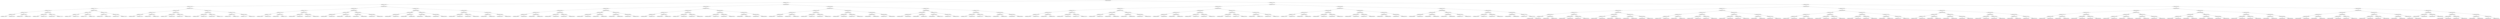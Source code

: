 digraph G{
1661166004 [label="Node{data=[3969, 3969]}"]
1661166004 -> 536420398
536420398 [label="Node{data=[3447, 3447]}"]
536420398 -> 2011567222
2011567222 [label="Node{data=[1262, 1262]}"]
2011567222 -> 948607709
948607709 [label="Node{data=[1188, 1188]}"]
948607709 -> 1090278073
1090278073 [label="Node{data=[1172, 1172]}"]
1090278073 -> 374534872
374534872 [label="Node{data=[1164, 1164]}"]
374534872 -> 1364201920
1364201920 [label="Node{data=[1160, 1160]}"]
1364201920 -> 1029715269
1029715269 [label="Node{data=[1158, 1158]}"]
1029715269 -> 531349962
531349962 [label="Node{data=[1157, 1157]}"]
1029715269 -> 518923477
518923477 [label="Node{data=[1159, 1159]}"]
1364201920 -> 1340205273
1340205273 [label="Node{data=[1162, 1162]}"]
1340205273 -> 1930897021
1930897021 [label="Node{data=[1161, 1161]}"]
1340205273 -> 846400580
846400580 [label="Node{data=[1163, 1163]}"]
374534872 -> 1574194771
1574194771 [label="Node{data=[1168, 1168]}"]
1574194771 -> 498319888
498319888 [label="Node{data=[1166, 1166]}"]
498319888 -> 1474116373
1474116373 [label="Node{data=[1165, 1165]}"]
498319888 -> 2103843974
2103843974 [label="Node{data=[1167, 1167]}"]
1574194771 -> 37708719
37708719 [label="Node{data=[1170, 1170]}"]
37708719 -> 27235002
27235002 [label="Node{data=[1169, 1169]}"]
37708719 -> 1067717647
1067717647 [label="Node{data=[1171, 1171]}"]
1090278073 -> 1919659345
1919659345 [label="Node{data=[1180, 1180]}"]
1919659345 -> 187730600
187730600 [label="Node{data=[1176, 1176]}"]
187730600 -> 1984418614
1984418614 [label="Node{data=[1174, 1174]}"]
1984418614 -> 1776067997
1776067997 [label="Node{data=[1173, 1173]}"]
1984418614 -> 1181912274
1181912274 [label="Node{data=[1175, 1175]}"]
187730600 -> 1226324862
1226324862 [label="Node{data=[1178, 1178]}"]
1226324862 -> 17735432
17735432 [label="Node{data=[1177, 1177]}"]
1226324862 -> 225583865
225583865 [label="Node{data=[1179, 1179]}"]
1919659345 -> 1597258649
1597258649 [label="Node{data=[1184, 1184]}"]
1597258649 -> 1476339914
1476339914 [label="Node{data=[1182, 1182]}"]
1476339914 -> 578558946
578558946 [label="Node{data=[1181, 1181]}"]
1476339914 -> 1040548030
1040548030 [label="Node{data=[1183, 1183]}"]
1597258649 -> 1083411476
1083411476 [label="Node{data=[1186, 1186]}"]
1083411476 -> 1845777844
1845777844 [label="Node{data=[1185, 1185]}"]
1083411476 -> 753262749
753262749 [label="Node{data=[1187, 1187]}"]
948607709 -> 1048020431
1048020431 [label="Node{data=[1204, 1204]}"]
1048020431 -> 1658346809
1658346809 [label="Node{data=[1196, 1196]}"]
1658346809 -> 784141603
784141603 [label="Node{data=[1192, 1192]}"]
784141603 -> 769651041
769651041 [label="Node{data=[1190, 1190]}"]
769651041 -> 788812008
788812008 [label="Node{data=[1189, 1189]}"]
769651041 -> 261480868
261480868 [label="Node{data=[1191, 1191]}"]
784141603 -> 1225204064
1225204064 [label="Node{data=[1194, 1194]}"]
1225204064 -> 461473240
461473240 [label="Node{data=[1193, 1193]}"]
1225204064 -> 378471760
378471760 [label="Node{data=[1195, 1195]}"]
1658346809 -> 917987044
917987044 [label="Node{data=[1200, 1200]}"]
917987044 -> 1187734899
1187734899 [label="Node{data=[1198, 1198]}"]
1187734899 -> 1374918455
1374918455 [label="Node{data=[1197, 1197]}"]
1187734899 -> 1060683228
1060683228 [label="Node{data=[1199, 1199]}"]
917987044 -> 863274145
863274145 [label="Node{data=[1202, 1202]}"]
863274145 -> 772382529
772382529 [label="Node{data=[1201, 1201]}"]
863274145 -> 1670311832
1670311832 [label="Node{data=[1203, 1203]}"]
1048020431 -> 430073960
430073960 [label="Node{data=[1212, 1212]}"]
430073960 -> 241477233
241477233 [label="Node{data=[1208, 1208]}"]
241477233 -> 1819657067
1819657067 [label="Node{data=[1206, 1206]}"]
1819657067 -> 2022900562
2022900562 [label="Node{data=[1205, 1205]}"]
1819657067 -> 1928910080
1928910080 [label="Node{data=[1207, 1207]}"]
241477233 -> 1501864448
1501864448 [label="Node{data=[1210, 1210]}"]
1501864448 -> 464018624
464018624 [label="Node{data=[1209, 1209]}"]
1501864448 -> 2067875188
2067875188 [label="Node{data=[1211, 1211]}"]
430073960 -> 1336266697
1336266697 [label="Node{data=[1216, 1216]}"]
1336266697 -> 860741791
860741791 [label="Node{data=[1214, 1214]}"]
860741791 -> 1784341610
1784341610 [label="Node{data=[1213, 1213]}"]
860741791 -> 457275056
457275056 [label="Node{data=[1215, 1215]}"]
1336266697 -> 2054896022
2054896022 [label="Node{data=[1260, 1260]}"]
2054896022 -> 653158238
653158238 [label="Node{data=[1217, 1217]}"]
2054896022 -> 464174685
464174685 [label="Node{data=[1261, 1261]}"]
2011567222 -> 198094702
198094702 [label="Node{data=[3364, 3364]}"]
198094702 -> 685412360
685412360 [label="Node{data=[2805, 2805]}"]
685412360 -> 2111555290
2111555290 [label="Node{data=[1473, 1473]}"]
2111555290 -> 860735338
860735338 [label="Node{data=[1324, 1324]}"]
860735338 -> 1300675506
1300675506 [label="Node{data=[1277, 1277]}"]
1300675506 -> 832579802
832579802 [label="Node{data=[1263, 1263]}"]
1300675506 -> 317637922
317637922 [label="Node{data=[1318, 1318]}"]
860735338 -> 1329931906
1329931906 [label="Node{data=[1442, 1442]}"]
1329931906 -> 937840627
937840627 [label="Node{data=[1364, 1364]}"]
1329931906 -> 128997165
128997165 [label="Node{data=[1472, 1472]}"]
2111555290 -> 1662211372
1662211372 [label="Node{data=[2487, 2487]}"]
1662211372 -> 92540666
92540666 [label="Node{data=[2276, 2276]}"]
92540666 -> 1589358
1589358 [label="Node{data=[1489, 1489]}"]
92540666 -> 85227135
85227135 [label="Node{data=[2295, 2295]}"]
1662211372 -> 2094528964
2094528964 [label="Node{data=[2803, 2803]}"]
2094528964 -> 1493293946
1493293946 [label="Node{data=[2768, 2768]}"]
2094528964 -> 467204868
467204868 [label="Node{data=[2804, 2804]}"]
685412360 -> 1037681038
1037681038 [label="Node{data=[3000, 3000]}"]
1037681038 -> 2114127400
2114127400 [label="Node{data=[2925, 2925]}"]
2114127400 -> 697223321
697223321 [label="Node{data=[2894, 2894]}"]
697223321 -> 1976698487
1976698487 [label="Node{data=[2869, 2869]}"]
697223321 -> 116686066
116686066 [label="Node{data=[2910, 2910]}"]
2114127400 -> 1612712002
1612712002 [label="Node{data=[2987, 2987]}"]
1612712002 -> 1060495071
1060495071 [label="Node{data=[2945, 2945]}"]
1612712002 -> 1521583856
1521583856 [label="Node{data=[2990, 2990]}"]
1037681038 -> 2131194552
2131194552 [label="Node{data=[3099, 3099]}"]
2131194552 -> 528815874
528815874 [label="Node{data=[3044, 3044]}"]
528815874 -> 249032971
249032971 [label="Node{data=[3036, 3036]}"]
528815874 -> 1485266983
1485266983 [label="Node{data=[3098, 3098]}"]
2131194552 -> 483478333
483478333 [label="Node{data=[3293, 3293]}"]
483478333 -> 735797922
735797922 [label="Node{data=[3100, 3100]}"]
483478333 -> 448102779
448102779 [label="Node{data=[3332, 3332]}"]
198094702 -> 2035305554
2035305554 [label="Node{data=[3401, 3401]}"]
2035305554 -> 1875802342
1875802342 [label="Node{data=[3393, 3393]}"]
1875802342 -> 527489487
527489487 [label="Node{data=[3389, 3389]}"]
527489487 -> 704130307
704130307 [label="Node{data=[3386, 3386]}"]
704130307 -> 1387386546
1387386546 [label="Node{data=[3385, 3385]}"]
704130307 -> 1311018314
1311018314 [label="Node{data=[3387, 3387]}"]
527489487 -> 1468242912
1468242912 [label="Node{data=[3391, 3391]}"]
1468242912 -> 1065038886
1065038886 [label="Node{data=[3390, 3390]}"]
1468242912 -> 1663267133
1663267133 [label="Node{data=[3392, 3392]}"]
1875802342 -> 151514830
151514830 [label="Node{data=[3397, 3397]}"]
151514830 -> 1108355221
1108355221 [label="Node{data=[3395, 3395]}"]
1108355221 -> 606928629
606928629 [label="Node{data=[3394, 3394]}"]
1108355221 -> 1560205780
1560205780 [label="Node{data=[3396, 3396]}"]
151514830 -> 1790520603
1790520603 [label="Node{data=[3399, 3399]}"]
1790520603 -> 690938969
690938969 [label="Node{data=[3398, 3398]}"]
1790520603 -> 1781951711
1781951711 [label="Node{data=[3400, 3400]}"]
2035305554 -> 1076639796
1076639796 [label="Node{data=[3439, 3439]}"]
1076639796 -> 1675494623
1675494623 [label="Node{data=[3405, 3405]}"]
1675494623 -> 1032599761
1032599761 [label="Node{data=[3403, 3403]}"]
1032599761 -> 1686498091
1686498091 [label="Node{data=[3402, 3402]}"]
1032599761 -> 1170833943
1170833943 [label="Node{data=[3404, 3404]}"]
1675494623 -> 1445105293
1445105293 [label="Node{data=[3407, 3407]}"]
1445105293 -> 179600936
179600936 [label="Node{data=[3406, 3406]}"]
1445105293 -> 1101201638
1101201638 [label="Node{data=[3438, 3438]}"]
1076639796 -> 1215556607
1215556607 [label="Node{data=[3443, 3443]}"]
1215556607 -> 174543514
174543514 [label="Node{data=[3441, 3441]}"]
174543514 -> 587933888
587933888 [label="Node{data=[3440, 3440]}"]
174543514 -> 2062989431
2062989431 [label="Node{data=[3442, 3442]}"]
1215556607 -> 755861701
755861701 [label="Node{data=[3445, 3445]}"]
755861701 -> 500100220
500100220 [label="Node{data=[3444, 3444]}"]
755861701 -> 1744411181
1744411181 [label="Node{data=[3446, 3446]}"]
536420398 -> 671331237
671331237 [label="Node{data=[3606, 3606]}"]
671331237 -> 1770610112
1770610112 [label="Node{data=[3508, 3508]}"]
1770610112 -> 63889793
63889793 [label="Node{data=[3463, 3463]}"]
63889793 -> 684538663
684538663 [label="Node{data=[3455, 3455]}"]
684538663 -> 493239040
493239040 [label="Node{data=[3451, 3451]}"]
493239040 -> 1050804785
1050804785 [label="Node{data=[3449, 3449]}"]
1050804785 -> 1242840717
1242840717 [label="Node{data=[3448, 3448]}"]
1050804785 -> 188821739
188821739 [label="Node{data=[3450, 3450]}"]
493239040 -> 668181688
668181688 [label="Node{data=[3453, 3453]}"]
668181688 -> 164530681
164530681 [label="Node{data=[3452, 3452]}"]
668181688 -> 1648705051
1648705051 [label="Node{data=[3454, 3454]}"]
684538663 -> 1610718416
1610718416 [label="Node{data=[3459, 3459]}"]
1610718416 -> 1523388940
1523388940 [label="Node{data=[3457, 3457]}"]
1523388940 -> 657574381
657574381 [label="Node{data=[3456, 3456]}"]
1523388940 -> 1825541878
1825541878 [label="Node{data=[3458, 3458]}"]
1610718416 -> 12871843
12871843 [label="Node{data=[3461, 3461]}"]
12871843 -> 841697221
841697221 [label="Node{data=[3460, 3460]}"]
12871843 -> 461147852
461147852 [label="Node{data=[3462, 3462]}"]
63889793 -> 190061419
190061419 [label="Node{data=[3500, 3500]}"]
190061419 -> 687270866
687270866 [label="Node{data=[3496, 3496]}"]
687270866 -> 1074500710
1074500710 [label="Node{data=[3480, 3480]}"]
1074500710 -> 1065248837
1065248837 [label="Node{data=[3464, 3464]}"]
1074500710 -> 341488514
341488514 [label="Node{data=[3495, 3495]}"]
687270866 -> 191718048
191718048 [label="Node{data=[3498, 3498]}"]
191718048 -> 391741199
391741199 [label="Node{data=[3497, 3497]}"]
191718048 -> 1529414113
1529414113 [label="Node{data=[3499, 3499]}"]
190061419 -> 439250853
439250853 [label="Node{data=[3504, 3504]}"]
439250853 -> 2058774050
2058774050 [label="Node{data=[3502, 3502]}"]
2058774050 -> 650891132
650891132 [label="Node{data=[3501, 3501]}"]
2058774050 -> 905901133
905901133 [label="Node{data=[3503, 3503]}"]
439250853 -> 1548023312
1548023312 [label="Node{data=[3506, 3506]}"]
1548023312 -> 352980172
352980172 [label="Node{data=[3505, 3505]}"]
1548023312 -> 1833075006
1833075006 [label="Node{data=[3507, 3507]}"]
1770610112 -> 794577991
794577991 [label="Node{data=[3524, 3524]}"]
794577991 -> 1423166410
1423166410 [label="Node{data=[3516, 3516]}"]
1423166410 -> 293257712
293257712 [label="Node{data=[3512, 3512]}"]
293257712 -> 1749608848
1749608848 [label="Node{data=[3510, 3510]}"]
1749608848 -> 633061034
633061034 [label="Node{data=[3509, 3509]}"]
1749608848 -> 1878830156
1878830156 [label="Node{data=[3511, 3511]}"]
293257712 -> 684623106
684623106 [label="Node{data=[3514, 3514]}"]
684623106 -> 124124642
124124642 [label="Node{data=[3513, 3513]}"]
684623106 -> 2144558410
2144558410 [label="Node{data=[3515, 3515]}"]
1423166410 -> 1967591472
1967591472 [label="Node{data=[3520, 3520]}"]
1967591472 -> 696089871
696089871 [label="Node{data=[3518, 3518]}"]
696089871 -> 31399727
31399727 [label="Node{data=[3517, 3517]}"]
696089871 -> 1686317907
1686317907 [label="Node{data=[3519, 3519]}"]
1967591472 -> 696807779
696807779 [label="Node{data=[3522, 3522]}"]
696807779 -> 1809839192
1809839192 [label="Node{data=[3521, 3521]}"]
696807779 -> 302037099
302037099 [label="Node{data=[3523, 3523]}"]
794577991 -> 1873068235
1873068235 [label="Node{data=[3598, 3598]}"]
1873068235 -> 88979253
88979253 [label="Node{data=[3594, 3594]}"]
88979253 -> 296025840
296025840 [label="Node{data=[3526, 3526]}"]
296025840 -> 116445007
116445007 [label="Node{data=[3525, 3525]}"]
296025840 -> 1335621058
1335621058 [label="Node{data=[3527, 3527]}"]
88979253 -> 654771995
654771995 [label="Node{data=[3596, 3596]}"]
654771995 -> 300039797
300039797 [label="Node{data=[3595, 3595]}"]
654771995 -> 300417457
300417457 [label="Node{data=[3597, 3597]}"]
1873068235 -> 30262187
30262187 [label="Node{data=[3602, 3602]}"]
30262187 -> 510473046
510473046 [label="Node{data=[3600, 3600]}"]
510473046 -> 511489912
511489912 [label="Node{data=[3599, 3599]}"]
510473046 -> 1330174095
1330174095 [label="Node{data=[3601, 3601]}"]
30262187 -> 544705110
544705110 [label="Node{data=[3604, 3604]}"]
544705110 -> 1475869325
1475869325 [label="Node{data=[3603, 3603]}"]
544705110 -> 751517820
751517820 [label="Node{data=[3605, 3605]}"]
671331237 -> 634288586
634288586 [label="Node{data=[3660, 3660]}"]
634288586 -> 964125215
964125215 [label="Node{data=[3622, 3622]}"]
964125215 -> 1371325486
1371325486 [label="Node{data=[3614, 3614]}"]
1371325486 -> 662873797
662873797 [label="Node{data=[3610, 3610]}"]
662873797 -> 1909758934
1909758934 [label="Node{data=[3608, 3608]}"]
1909758934 -> 1941010537
1941010537 [label="Node{data=[3607, 3607]}"]
1909758934 -> 1151029125
1151029125 [label="Node{data=[3609, 3609]}"]
662873797 -> 1990032733
1990032733 [label="Node{data=[3612, 3612]}"]
1990032733 -> 599933555
599933555 [label="Node{data=[3611, 3611]}"]
1990032733 -> 1539839058
1539839058 [label="Node{data=[3613, 3613]}"]
1371325486 -> 1169264585
1169264585 [label="Node{data=[3618, 3618]}"]
1169264585 -> 1490773431
1490773431 [label="Node{data=[3616, 3616]}"]
1490773431 -> 1773888773
1773888773 [label="Node{data=[3615, 3615]}"]
1490773431 -> 1917490916
1917490916 [label="Node{data=[3617, 3617]}"]
1169264585 -> 994873507
994873507 [label="Node{data=[3620, 3620]}"]
994873507 -> 943303840
943303840 [label="Node{data=[3619, 3619]}"]
994873507 -> 177763823
177763823 [label="Node{data=[3621, 3621]}"]
964125215 -> 742604782
742604782 [label="Node{data=[3652, 3652]}"]
742604782 -> 1934981965
1934981965 [label="Node{data=[3626, 3626]}"]
1934981965 -> 117216555
117216555 [label="Node{data=[3624, 3624]}"]
117216555 -> 1325575958
1325575958 [label="Node{data=[3623, 3623]}"]
117216555 -> 2055947607
2055947607 [label="Node{data=[3625, 3625]}"]
1934981965 -> 576505432
576505432 [label="Node{data=[3628, 3628]}"]
576505432 -> 1089161973
1089161973 [label="Node{data=[3627, 3627]}"]
576505432 -> 441133025
441133025 [label="Node{data=[3651, 3651]}"]
742604782 -> 977954818
977954818 [label="Node{data=[3656, 3656]}"]
977954818 -> 2120222485
2120222485 [label="Node{data=[3654, 3654]}"]
2120222485 -> 1690719950
1690719950 [label="Node{data=[3653, 3653]}"]
2120222485 -> 661717400
661717400 [label="Node{data=[3655, 3655]}"]
977954818 -> 1309828876
1309828876 [label="Node{data=[3658, 3658]}"]
1309828876 -> 808749428
808749428 [label="Node{data=[3657, 3657]}"]
1309828876 -> 1712507290
1712507290 [label="Node{data=[3659, 3659]}"]
634288586 -> 1228957953
1228957953 [label="Node{data=[3676, 3676]}"]
1228957953 -> 339172642
339172642 [label="Node{data=[3668, 3668]}"]
339172642 -> 6035961
6035961 [label="Node{data=[3664, 3664]}"]
6035961 -> 1886539377
1886539377 [label="Node{data=[3662, 3662]}"]
1886539377 -> 984627487
984627487 [label="Node{data=[3661, 3661]}"]
1886539377 -> 339782950
339782950 [label="Node{data=[3663, 3663]}"]
6035961 -> 1957948806
1957948806 [label="Node{data=[3666, 3666]}"]
1957948806 -> 382739623
382739623 [label="Node{data=[3665, 3665]}"]
1957948806 -> 756260771
756260771 [label="Node{data=[3667, 3667]}"]
339172642 -> 1009467066
1009467066 [label="Node{data=[3672, 3672]}"]
1009467066 -> 1461660516
1461660516 [label="Node{data=[3670, 3670]}"]
1461660516 -> 1081985084
1081985084 [label="Node{data=[3669, 3669]}"]
1461660516 -> 1906489623
1906489623 [label="Node{data=[3671, 3671]}"]
1009467066 -> 345610103
345610103 [label="Node{data=[3674, 3674]}"]
345610103 -> 980671115
980671115 [label="Node{data=[3673, 3673]}"]
345610103 -> 341957073
341957073 [label="Node{data=[3675, 3675]}"]
1228957953 -> 1894752331
1894752331 [label="Node{data=[3775, 3775]}"]
1894752331 -> 672506638
672506638 [label="Node{data=[3680, 3680]}"]
672506638 -> 211194629
211194629 [label="Node{data=[3678, 3678]}"]
211194629 -> 379812887
379812887 [label="Node{data=[3677, 3677]}"]
211194629 -> 457403248
457403248 [label="Node{data=[3679, 3679]}"]
672506638 -> 508278469
508278469 [label="Node{data=[3745, 3745]}"]
508278469 -> 645726386
645726386 [label="Node{data=[3710, 3710]}"]
508278469 -> 724796334
724796334 [label="Node{data=[3760, 3760]}"]
1894752331 -> 724268371
724268371 [label="Node{data=[3854, 3854]}"]
724268371 -> 1754600301
1754600301 [label="Node{data=[3807, 3807]}"]
1754600301 -> 639891037
639891037 [label="Node{data=[3804, 3804]}"]
1754600301 -> 297418692
297418692 [label="Node{data=[3810, 3810]}"]
724268371 -> 1632325965
1632325965 [label="Node{data=[3967, 3967]}"]
1632325965 -> 562374770
562374770 [label="Node{data=[3883, 3883]}"]
1632325965 -> 414036737
414036737 [label="Node{data=[3968, 3968]}"]
1661166004 -> 1479142351
1479142351 [label="Node{data=[9179, 9179]}"]
1479142351 -> 1674774718
1674774718 [label="Node{data=[5742, 5742]}"]
1674774718 -> 1805478414
1805478414 [label="Node{data=[5343, 5343]}"]
1805478414 -> 517859783
517859783 [label="Node{data=[4234, 4234]}"]
517859783 -> 154996288
154996288 [label="Node{data=[3977, 3977]}"]
154996288 -> 1926263073
1926263073 [label="Node{data=[3973, 3973]}"]
1926263073 -> 1922938991
1922938991 [label="Node{data=[3971, 3971]}"]
1922938991 -> 67105834
67105834 [label="Node{data=[3970, 3970]}"]
1922938991 -> 1657906459
1657906459 [label="Node{data=[3972, 3972]}"]
1926263073 -> 335124761
335124761 [label="Node{data=[3975, 3975]}"]
335124761 -> 205002185
205002185 [label="Node{data=[3974, 3974]}"]
335124761 -> 1880813248
1880813248 [label="Node{data=[3976, 3976]}"]
154996288 -> 529294501
529294501 [label="Node{data=[4071, 4071]}"]
529294501 -> 1088554780
1088554780 [label="Node{data=[3981, 3981]}"]
1088554780 -> 213435540
213435540 [label="Node{data=[3978, 3978]}"]
1088554780 -> 728979245
728979245 [label="Node{data=[4060, 4060]}"]
529294501 -> 1470543786
1470543786 [label="Node{data=[4109, 4109]}"]
1470543786 -> 120357029
120357029 [label="Node{data=[4107, 4107]}"]
1470543786 -> 1308260528
1308260528 [label="Node{data=[4137, 4137]}"]
517859783 -> 2088862749
2088862749 [label="Node{data=[4742, 4742]}"]
2088862749 -> 519595968
519595968 [label="Node{data=[4499, 4499]}"]
519595968 -> 2108880146
2108880146 [label="Node{data=[4467, 4467]}"]
2108880146 -> 1662201324
1662201324 [label="Node{data=[4243, 4243]}"]
2108880146 -> 323153151
323153151 [label="Node{data=[4475, 4475]}"]
519595968 -> 1322868528
1322868528 [label="Node{data=[4530, 4530]}"]
1322868528 -> 615070108
615070108 [label="Node{data=[4528, 4528]}"]
1322868528 -> 1580145832
1580145832 [label="Node{data=[4593, 4593]}"]
2088862749 -> 1519265414
1519265414 [label="Node{data=[4904, 4904]}"]
1519265414 -> 1588249144
1588249144 [label="Node{data=[4803, 4803]}"]
1588249144 -> 857892264
857892264 [label="Node{data=[4801, 4801]}"]
1588249144 -> 365884728
365884728 [label="Node{data=[4850, 4850]}"]
1519265414 -> 1054825233
1054825233 [label="Node{data=[5300, 5300]}"]
1054825233 -> 921499120
921499120 [label="Node{data=[5054, 5054]}"]
1054825233 -> 381933984
381933984 [label="Node{data=[5342, 5342]}"]
1805478414 -> 1959168373
1959168373 [label="Node{data=[5528, 5528]}"]
1959168373 -> 814043951
814043951 [label="Node{data=[5355, 5355]}"]
814043951 -> 1637311418
1637311418 [label="Node{data=[5351, 5351]}"]
1637311418 -> 1771157745
1771157745 [label="Node{data=[5349, 5349]}"]
1771157745 -> 693901719
693901719 [label="Node{data=[5348, 5348]}"]
1771157745 -> 861547448
861547448 [label="Node{data=[5350, 5350]}"]
1637311418 -> 1762268378
1762268378 [label="Node{data=[5353, 5353]}"]
1762268378 -> 230190906
230190906 [label="Node{data=[5352, 5352]}"]
1762268378 -> 1155620795
1155620795 [label="Node{data=[5354, 5354]}"]
814043951 -> 637840244
637840244 [label="Node{data=[5485, 5485]}"]
637840244 -> 521258922
521258922 [label="Node{data=[5427, 5427]}"]
521258922 -> 1360964301
1360964301 [label="Node{data=[5387, 5387]}"]
521258922 -> 533478354
533478354 [label="Node{data=[5457, 5457]}"]
637840244 -> 479231060
479231060 [label="Node{data=[5526, 5526]}"]
479231060 -> 229496059
229496059 [label="Node{data=[5525, 5525]}"]
479231060 -> 692145985
692145985 [label="Node{data=[5527, 5527]}"]
1959168373 -> 1471017744
1471017744 [label="Node{data=[5734, 5734]}"]
1471017744 -> 1220560749
1220560749 [label="Node{data=[5730, 5730]}"]
1220560749 -> 724129922
724129922 [label="Node{data=[5653, 5653]}"]
724129922 -> 137437665
137437665 [label="Node{data=[5600, 5600]}"]
724129922 -> 817653380
817653380 [label="Node{data=[5729, 5729]}"]
1220560749 -> 2056103121
2056103121 [label="Node{data=[5732, 5732]}"]
2056103121 -> 453054026
453054026 [label="Node{data=[5731, 5731]}"]
2056103121 -> 448666338
448666338 [label="Node{data=[5733, 5733]}"]
1471017744 -> 1231406967
1231406967 [label="Node{data=[5738, 5738]}"]
1231406967 -> 1591302566
1591302566 [label="Node{data=[5736, 5736]}"]
1591302566 -> 1303998313
1303998313 [label="Node{data=[5735, 5735]}"]
1591302566 -> 666506550
666506550 [label="Node{data=[5737, 5737]}"]
1231406967 -> 1073946825
1073946825 [label="Node{data=[5740, 5740]}"]
1073946825 -> 1409504518
1409504518 [label="Node{data=[5739, 5739]}"]
1073946825 -> 1388821192
1388821192 [label="Node{data=[5741, 5741]}"]
1674774718 -> 631440899
631440899 [label="Node{data=[6358, 6358]}"]
631440899 -> 2097114902
2097114902 [label="Node{data=[6292, 6292]}"]
2097114902 -> 840609514
840609514 [label="Node{data=[6284, 6284]}"]
840609514 -> 1566851995
1566851995 [label="Node{data=[6280, 6280]}"]
1566851995 -> 1623901482
1623901482 [label="Node{data=[5775, 5775]}"]
1623901482 -> 1741328890
1741328890 [label="Node{data=[5773, 5773]}"]
1623901482 -> 4202007
4202007 [label="Node{data=[6279, 6279]}"]
1566851995 -> 2135424287
2135424287 [label="Node{data=[6282, 6282]}"]
2135424287 -> 1234338888
1234338888 [label="Node{data=[6281, 6281]}"]
2135424287 -> 2053409217
2053409217 [label="Node{data=[6283, 6283]}"]
840609514 -> 2060746812
2060746812 [label="Node{data=[6288, 6288]}"]
2060746812 -> 976958844
976958844 [label="Node{data=[6286, 6286]}"]
976958844 -> 1733711543
1733711543 [label="Node{data=[6285, 6285]}"]
976958844 -> 966979869
966979869 [label="Node{data=[6287, 6287]}"]
2060746812 -> 1730761589
1730761589 [label="Node{data=[6290, 6290]}"]
1730761589 -> 81398329
81398329 [label="Node{data=[6289, 6289]}"]
1730761589 -> 1374427131
1374427131 [label="Node{data=[6291, 6291]}"]
2097114902 -> 2137534146
2137534146 [label="Node{data=[6300, 6300]}"]
2137534146 -> 1383561377
1383561377 [label="Node{data=[6296, 6296]}"]
1383561377 -> 111688468
111688468 [label="Node{data=[6294, 6294]}"]
111688468 -> 936028149
936028149 [label="Node{data=[6293, 6293]}"]
111688468 -> 157975024
157975024 [label="Node{data=[6295, 6295]}"]
1383561377 -> 1613845004
1613845004 [label="Node{data=[6298, 6298]}"]
1613845004 -> 654751109
654751109 [label="Node{data=[6297, 6297]}"]
1613845004 -> 1167149983
1167149983 [label="Node{data=[6299, 6299]}"]
2137534146 -> 405350364
405350364 [label="Node{data=[6304, 6304]}"]
405350364 -> 1919068135
1919068135 [label="Node{data=[6302, 6302]}"]
1919068135 -> 1624940211
1624940211 [label="Node{data=[6301, 6301]}"]
1919068135 -> 802745476
802745476 [label="Node{data=[6303, 6303]}"]
405350364 -> 2115905892
2115905892 [label="Node{data=[6306, 6306]}"]
2115905892 -> 421848287
421848287 [label="Node{data=[6305, 6305]}"]
2115905892 -> 767544910
767544910 [label="Node{data=[6357, 6357]}"]
631440899 -> 1164684209
1164684209 [label="Node{data=[6374, 6374]}"]
1164684209 -> 1253175153
1253175153 [label="Node{data=[6366, 6366]}"]
1253175153 -> 1955461348
1955461348 [label="Node{data=[6362, 6362]}"]
1955461348 -> 655590789
655590789 [label="Node{data=[6360, 6360]}"]
655590789 -> 1069389045
1069389045 [label="Node{data=[6359, 6359]}"]
655590789 -> 2058497556
2058497556 [label="Node{data=[6361, 6361]}"]
1955461348 -> 1642312574
1642312574 [label="Node{data=[6364, 6364]}"]
1642312574 -> 1516711274
1516711274 [label="Node{data=[6363, 6363]}"]
1642312574 -> 154013935
154013935 [label="Node{data=[6365, 6365]}"]
1253175153 -> 1644645712
1644645712 [label="Node{data=[6370, 6370]}"]
1644645712 -> 503544365
503544365 [label="Node{data=[6368, 6368]}"]
503544365 -> 2112620794
2112620794 [label="Node{data=[6367, 6367]}"]
503544365 -> 79484608
79484608 [label="Node{data=[6369, 6369]}"]
1644645712 -> 1552512714
1552512714 [label="Node{data=[6372, 6372]}"]
1552512714 -> 1499381092
1499381092 [label="Node{data=[6371, 6371]}"]
1552512714 -> 1147716973
1147716973 [label="Node{data=[6373, 6373]}"]
1164684209 -> 645923318
645923318 [label="Node{data=[6382, 6382]}"]
645923318 -> 833101002
833101002 [label="Node{data=[6378, 6378]}"]
833101002 -> 498151942
498151942 [label="Node{data=[6376, 6376]}"]
498151942 -> 527486832
527486832 [label="Node{data=[6375, 6375]}"]
498151942 -> 970584793
970584793 [label="Node{data=[6377, 6377]}"]
833101002 -> 1223096164
1223096164 [label="Node{data=[6380, 6380]}"]
1223096164 -> 1557388668
1557388668 [label="Node{data=[6379, 6379]}"]
1223096164 -> 1161925337
1161925337 [label="Node{data=[6381, 6381]}"]
645923318 -> 871956370
871956370 [label="Node{data=[8584, 8584]}"]
871956370 -> 1289384798
1289384798 [label="Node{data=[6384, 6384]}"]
1289384798 -> 237010820
237010820 [label="Node{data=[6383, 6383]}"]
1289384798 -> 1195303875
1195303875 [label="Node{data=[6385, 6385]}"]
871956370 -> 869171417
869171417 [label="Node{data=[9177, 9177]}"]
869171417 -> 739333501
739333501 [label="Node{data=[9176, 9176]}"]
869171417 -> 557896484
557896484 [label="Node{data=[9178, 9178]}"]
1479142351 -> 298851380
298851380 [label="Node{data=[9793, 9793]}"]
298851380 -> 1457495711
1457495711 [label="Node{data=[9243, 9243]}"]
1457495711 -> 1891861380
1891861380 [label="Node{data=[9211, 9211]}"]
1891861380 -> 1472046923
1472046923 [label="Node{data=[9195, 9195]}"]
1472046923 -> 1176318004
1176318004 [label="Node{data=[9187, 9187]}"]
1176318004 -> 1813804302
1813804302 [label="Node{data=[9183, 9183]}"]
1813804302 -> 11469994
11469994 [label="Node{data=[9181, 9181]}"]
11469994 -> 974289931
974289931 [label="Node{data=[9180, 9180]}"]
11469994 -> 354514925
354514925 [label="Node{data=[9182, 9182]}"]
1813804302 -> 437965890
437965890 [label="Node{data=[9185, 9185]}"]
437965890 -> 1659374079
1659374079 [label="Node{data=[9184, 9184]}"]
437965890 -> 1270076301
1270076301 [label="Node{data=[9186, 9186]}"]
1176318004 -> 1437813513
1437813513 [label="Node{data=[9191, 9191]}"]
1437813513 -> 432487737
432487737 [label="Node{data=[9189, 9189]}"]
432487737 -> 994211855
994211855 [label="Node{data=[9188, 9188]}"]
432487737 -> 1849228113
1849228113 [label="Node{data=[9190, 9190]}"]
1437813513 -> 555486876
555486876 [label="Node{data=[9193, 9193]}"]
555486876 -> 26399091
26399091 [label="Node{data=[9192, 9192]}"]
555486876 -> 699941710
699941710 [label="Node{data=[9194, 9194]}"]
1472046923 -> 7591771
7591771 [label="Node{data=[9203, 9203]}"]
7591771 -> 1104826663
1104826663 [label="Node{data=[9199, 9199]}"]
1104826663 -> 1456740646
1456740646 [label="Node{data=[9197, 9197]}"]
1456740646 -> 1033736833
1033736833 [label="Node{data=[9196, 9196]}"]
1456740646 -> 600462182
600462182 [label="Node{data=[9198, 9198]}"]
1104826663 -> 814382417
814382417 [label="Node{data=[9201, 9201]}"]
814382417 -> 1189175119
1189175119 [label="Node{data=[9200, 9200]}"]
814382417 -> 389665928
389665928 [label="Node{data=[9202, 9202]}"]
7591771 -> 1721361514
1721361514 [label="Node{data=[9207, 9207]}"]
1721361514 -> 85617949
85617949 [label="Node{data=[9205, 9205]}"]
85617949 -> 1238192598
1238192598 [label="Node{data=[9204, 9204]}"]
85617949 -> 277430771
277430771 [label="Node{data=[9206, 9206]}"]
1721361514 -> 958025020
958025020 [label="Node{data=[9209, 9209]}"]
958025020 -> 1874771335
1874771335 [label="Node{data=[9208, 9208]}"]
958025020 -> 1281229383
1281229383 [label="Node{data=[9210, 9210]}"]
1891861380 -> 377640166
377640166 [label="Node{data=[9227, 9227]}"]
377640166 -> 2098890919
2098890919 [label="Node{data=[9219, 9219]}"]
2098890919 -> 1733443590
1733443590 [label="Node{data=[9215, 9215]}"]
1733443590 -> 1537354385
1537354385 [label="Node{data=[9213, 9213]}"]
1537354385 -> 1602445415
1602445415 [label="Node{data=[9212, 9212]}"]
1537354385 -> 1995801728
1995801728 [label="Node{data=[9214, 9214]}"]
1733443590 -> 64137256
64137256 [label="Node{data=[9217, 9217]}"]
64137256 -> 1232010337
1232010337 [label="Node{data=[9216, 9216]}"]
64137256 -> 229256563
229256563 [label="Node{data=[9218, 9218]}"]
2098890919 -> 1470200258
1470200258 [label="Node{data=[9223, 9223]}"]
1470200258 -> 1101273334
1101273334 [label="Node{data=[9221, 9221]}"]
1101273334 -> 2132240727
2132240727 [label="Node{data=[9220, 9220]}"]
1101273334 -> 596251251
596251251 [label="Node{data=[9222, 9222]}"]
1470200258 -> 2134446249
2134446249 [label="Node{data=[9225, 9225]}"]
2134446249 -> 507233296
507233296 [label="Node{data=[9224, 9224]}"]
2134446249 -> 1520589649
1520589649 [label="Node{data=[9226, 9226]}"]
377640166 -> 701023228
701023228 [label="Node{data=[9235, 9235]}"]
701023228 -> 507716148
507716148 [label="Node{data=[9231, 9231]}"]
507716148 -> 1578663592
1578663592 [label="Node{data=[9229, 9229]}"]
1578663592 -> 371777257
371777257 [label="Node{data=[9228, 9228]}"]
1578663592 -> 2039490803
2039490803 [label="Node{data=[9230, 9230]}"]
507716148 -> 2126903159
2126903159 [label="Node{data=[9233, 9233]}"]
2126903159 -> 1672817465
1672817465 [label="Node{data=[9232, 9232]}"]
2126903159 -> 859471408
859471408 [label="Node{data=[9234, 9234]}"]
701023228 -> 1259671316
1259671316 [label="Node{data=[9239, 9239]}"]
1259671316 -> 440022862
440022862 [label="Node{data=[9237, 9237]}"]
440022862 -> 1352416211
1352416211 [label="Node{data=[9236, 9236]}"]
440022862 -> 808911886
808911886 [label="Node{data=[9238, 9238]}"]
1259671316 -> 1404682419
1404682419 [label="Node{data=[9241, 9241]}"]
1404682419 -> 418520525
418520525 [label="Node{data=[9240, 9240]}"]
1404682419 -> 687996835
687996835 [label="Node{data=[9242, 9242]}"]
1457495711 -> 564038137
564038137 [label="Node{data=[9275, 9275]}"]
564038137 -> 1010788641
1010788641 [label="Node{data=[9259, 9259]}"]
1010788641 -> 883623710
883623710 [label="Node{data=[9251, 9251]}"]
883623710 -> 317786831
317786831 [label="Node{data=[9247, 9247]}"]
317786831 -> 1207277609
1207277609 [label="Node{data=[9245, 9245]}"]
1207277609 -> 4495255
4495255 [label="Node{data=[9244, 9244]}"]
1207277609 -> 1815868278
1815868278 [label="Node{data=[9246, 9246]}"]
317786831 -> 1980119884
1980119884 [label="Node{data=[9249, 9249]}"]
1980119884 -> 492425589
492425589 [label="Node{data=[9248, 9248]}"]
1980119884 -> 965018982
965018982 [label="Node{data=[9250, 9250]}"]
883623710 -> 169271651
169271651 [label="Node{data=[9255, 9255]}"]
169271651 -> 1301112630
1301112630 [label="Node{data=[9253, 9253]}"]
1301112630 -> 512542091
512542091 [label="Node{data=[9252, 9252]}"]
1301112630 -> 255020297
255020297 [label="Node{data=[9254, 9254]}"]
169271651 -> 848541813
848541813 [label="Node{data=[9257, 9257]}"]
848541813 -> 335666630
335666630 [label="Node{data=[9256, 9256]}"]
848541813 -> 1817829968
1817829968 [label="Node{data=[9258, 9258]}"]
1010788641 -> 2031591895
2031591895 [label="Node{data=[9267, 9267]}"]
2031591895 -> 1458110096
1458110096 [label="Node{data=[9263, 9263]}"]
1458110096 -> 1277032038
1277032038 [label="Node{data=[9261, 9261]}"]
1277032038 -> 1869993687
1869993687 [label="Node{data=[9260, 9260]}"]
1277032038 -> 724098039
724098039 [label="Node{data=[9262, 9262]}"]
1458110096 -> 975551612
975551612 [label="Node{data=[9265, 9265]}"]
975551612 -> 422106008
422106008 [label="Node{data=[9264, 9264]}"]
975551612 -> 1479175428
1479175428 [label="Node{data=[9266, 9266]}"]
2031591895 -> 900788885
900788885 [label="Node{data=[9271, 9271]}"]
900788885 -> 576810499
576810499 [label="Node{data=[9269, 9269]}"]
576810499 -> 2097860036
2097860036 [label="Node{data=[9268, 9268]}"]
576810499 -> 1984159020
1984159020 [label="Node{data=[9270, 9270]}"]
900788885 -> 1154858283
1154858283 [label="Node{data=[9273, 9273]}"]
1154858283 -> 1844302532
1844302532 [label="Node{data=[9272, 9272]}"]
1154858283 -> 1176655440
1176655440 [label="Node{data=[9274, 9274]}"]
564038137 -> 778066181
778066181 [label="Node{data=[9291, 9291]}"]
778066181 -> 1203078407
1203078407 [label="Node{data=[9283, 9283]}"]
1203078407 -> 1154290887
1154290887 [label="Node{data=[9279, 9279]}"]
1154290887 -> 277433048
277433048 [label="Node{data=[9277, 9277]}"]
277433048 -> 1007522237
1007522237 [label="Node{data=[9276, 9276]}"]
277433048 -> 1476114054
1476114054 [label="Node{data=[9278, 9278]}"]
1154290887 -> 2067594130
2067594130 [label="Node{data=[9281, 9281]}"]
2067594130 -> 565817767
565817767 [label="Node{data=[9280, 9280]}"]
2067594130 -> 1902730324
1902730324 [label="Node{data=[9282, 9282]}"]
1203078407 -> 2074905465
2074905465 [label="Node{data=[9287, 9287]}"]
2074905465 -> 1733300213
1733300213 [label="Node{data=[9285, 9285]}"]
1733300213 -> 185122353
185122353 [label="Node{data=[9284, 9284]}"]
1733300213 -> 809027832
809027832 [label="Node{data=[9286, 9286]}"]
2074905465 -> 802187973
802187973 [label="Node{data=[9289, 9289]}"]
802187973 -> 1209595757
1209595757 [label="Node{data=[9288, 9288]}"]
802187973 -> 112144745
112144745 [label="Node{data=[9290, 9290]}"]
778066181 -> 1889945164
1889945164 [label="Node{data=[9299, 9299]}"]
1889945164 -> 1544326367
1544326367 [label="Node{data=[9295, 9295]}"]
1544326367 -> 1394654124
1394654124 [label="Node{data=[9293, 9293]}"]
1394654124 -> 746323160
746323160 [label="Node{data=[9292, 9292]}"]
1394654124 -> 1856854845
1856854845 [label="Node{data=[9294, 9294]}"]
1544326367 -> 1459574851
1459574851 [label="Node{data=[9297, 9297]}"]
1459574851 -> 13919467
13919467 [label="Node{data=[9296, 9296]}"]
1459574851 -> 1933231381
1933231381 [label="Node{data=[9298, 9298]}"]
1889945164 -> 2009730300
2009730300 [label="Node{data=[9789, 9789]}"]
2009730300 -> 1541107462
1541107462 [label="Node{data=[9787, 9787]}"]
1541107462 -> 2022423466
2022423466 [label="Node{data=[9549, 9549]}"]
1541107462 -> 1564265411
1564265411 [label="Node{data=[9788, 9788]}"]
2009730300 -> 2050396532
2050396532 [label="Node{data=[9791, 9791]}"]
2050396532 -> 2056610411
2056610411 [label="Node{data=[9790, 9790]}"]
2050396532 -> 1608962168
1608962168 [label="Node{data=[9792, 9792]}"]
298851380 -> 1690266260
1690266260 [label="Node{data=[9857, 9857]}"]
1690266260 -> 718072390
718072390 [label="Node{data=[9825, 9825]}"]
718072390 -> 2073772878
2073772878 [label="Node{data=[9809, 9809]}"]
2073772878 -> 311900501
311900501 [label="Node{data=[9801, 9801]}"]
311900501 -> 232987225
232987225 [label="Node{data=[9797, 9797]}"]
232987225 -> 1085296505
1085296505 [label="Node{data=[9795, 9795]}"]
1085296505 -> 1636889874
1636889874 [label="Node{data=[9794, 9794]}"]
1085296505 -> 1248208356
1248208356 [label="Node{data=[9796, 9796]}"]
232987225 -> 1606602531
1606602531 [label="Node{data=[9799, 9799]}"]
1606602531 -> 499882021
499882021 [label="Node{data=[9798, 9798]}"]
1606602531 -> 2073413355
2073413355 [label="Node{data=[9800, 9800]}"]
311900501 -> 10978680
10978680 [label="Node{data=[9805, 9805]}"]
10978680 -> 1238755736
1238755736 [label="Node{data=[9803, 9803]}"]
1238755736 -> 144591415
144591415 [label="Node{data=[9802, 9802]}"]
1238755736 -> 1575577425
1575577425 [label="Node{data=[9804, 9804]}"]
10978680 -> 1633265105
1633265105 [label="Node{data=[9807, 9807]}"]
1633265105 -> 128325963
128325963 [label="Node{data=[9806, 9806]}"]
1633265105 -> 2098406522
2098406522 [label="Node{data=[9808, 9808]}"]
2073772878 -> 1809192806
1809192806 [label="Node{data=[9817, 9817]}"]
1809192806 -> 1192050912
1192050912 [label="Node{data=[9813, 9813]}"]
1192050912 -> 1884714251
1884714251 [label="Node{data=[9811, 9811]}"]
1884714251 -> 344108943
344108943 [label="Node{data=[9810, 9810]}"]
1884714251 -> 1328867166
1328867166 [label="Node{data=[9812, 9812]}"]
1192050912 -> 1653847064
1653847064 [label="Node{data=[9815, 9815]}"]
1653847064 -> 556690284
556690284 [label="Node{data=[9814, 9814]}"]
1653847064 -> 550585873
550585873 [label="Node{data=[9816, 9816]}"]
1809192806 -> 1219976002
1219976002 [label="Node{data=[9821, 9821]}"]
1219976002 -> 930813240
930813240 [label="Node{data=[9819, 9819]}"]
930813240 -> 1700560304
1700560304 [label="Node{data=[9818, 9818]}"]
930813240 -> 1326927556
1326927556 [label="Node{data=[9820, 9820]}"]
1219976002 -> 1032347951
1032347951 [label="Node{data=[9823, 9823]}"]
1032347951 -> 1379234163
1379234163 [label="Node{data=[9822, 9822]}"]
1032347951 -> 1417815928
1417815928 [label="Node{data=[9824, 9824]}"]
718072390 -> 555102786
555102786 [label="Node{data=[9841, 9841]}"]
555102786 -> 1600761430
1600761430 [label="Node{data=[9833, 9833]}"]
1600761430 -> 648995361
648995361 [label="Node{data=[9829, 9829]}"]
648995361 -> 1674750059
1674750059 [label="Node{data=[9827, 9827]}"]
1674750059 -> 1942356593
1942356593 [label="Node{data=[9826, 9826]}"]
1674750059 -> 1632573761
1632573761 [label="Node{data=[9828, 9828]}"]
648995361 -> 807485603
807485603 [label="Node{data=[9831, 9831]}"]
807485603 -> 1179006780
1179006780 [label="Node{data=[9830, 9830]}"]
807485603 -> 89153551
89153551 [label="Node{data=[9832, 9832]}"]
1600761430 -> 483190005
483190005 [label="Node{data=[9837, 9837]}"]
483190005 -> 642943895
642943895 [label="Node{data=[9835, 9835]}"]
642943895 -> 1373284278
1373284278 [label="Node{data=[9834, 9834]}"]
642943895 -> 1468851610
1468851610 [label="Node{data=[9836, 9836]}"]
483190005 -> 748439762
748439762 [label="Node{data=[9839, 9839]}"]
748439762 -> 505438437
505438437 [label="Node{data=[9838, 9838]}"]
748439762 -> 440636288
440636288 [label="Node{data=[9840, 9840]}"]
555102786 -> 718476647
718476647 [label="Node{data=[9849, 9849]}"]
718476647 -> 1682375223
1682375223 [label="Node{data=[9845, 9845]}"]
1682375223 -> 2038264082
2038264082 [label="Node{data=[9843, 9843]}"]
2038264082 -> 2133074478
2133074478 [label="Node{data=[9842, 9842]}"]
2038264082 -> 1299085440
1299085440 [label="Node{data=[9844, 9844]}"]
1682375223 -> 300195232
300195232 [label="Node{data=[9847, 9847]}"]
300195232 -> 50568047
50568047 [label="Node{data=[9846, 9846]}"]
300195232 -> 1567157363
1567157363 [label="Node{data=[9848, 9848]}"]
718476647 -> 1677468966
1677468966 [label="Node{data=[9853, 9853]}"]
1677468966 -> 1447079268
1447079268 [label="Node{data=[9851, 9851]}"]
1447079268 -> 1225235488
1225235488 [label="Node{data=[9850, 9850]}"]
1447079268 -> 1402403335
1402403335 [label="Node{data=[9852, 9852]}"]
1677468966 -> 1363226694
1363226694 [label="Node{data=[9855, 9855]}"]
1363226694 -> 37330055
37330055 [label="Node{data=[9854, 9854]}"]
1363226694 -> 1999300220
1999300220 [label="Node{data=[9856, 9856]}"]
1690266260 -> 327711836
327711836 [label="Node{data=[9889, 9889]}"]
327711836 -> 1259584875
1259584875 [label="Node{data=[9873, 9873]}"]
1259584875 -> 83938602
83938602 [label="Node{data=[9865, 9865]}"]
83938602 -> 632931056
632931056 [label="Node{data=[9861, 9861]}"]
632931056 -> 1971531911
1971531911 [label="Node{data=[9859, 9859]}"]
1971531911 -> 598549433
598549433 [label="Node{data=[9858, 9858]}"]
1971531911 -> 541574011
541574011 [label="Node{data=[9860, 9860]}"]
632931056 -> 1258433473
1258433473 [label="Node{data=[9863, 9863]}"]
1258433473 -> 661208366
661208366 [label="Node{data=[9862, 9862]}"]
1258433473 -> 1829991057
1829991057 [label="Node{data=[9864, 9864]}"]
83938602 -> 1934702675
1934702675 [label="Node{data=[9869, 9869]}"]
1934702675 -> 701975003
701975003 [label="Node{data=[9867, 9867]}"]
701975003 -> 1203343746
1203343746 [label="Node{data=[9866, 9866]}"]
701975003 -> 835249182
835249182 [label="Node{data=[9868, 9868]}"]
1934702675 -> 1268892116
1268892116 [label="Node{data=[9871, 9871]}"]
1268892116 -> 1479262442
1479262442 [label="Node{data=[9870, 9870]}"]
1268892116 -> 1402306540
1402306540 [label="Node{data=[9872, 9872]}"]
1259584875 -> 629905812
629905812 [label="Node{data=[9881, 9881]}"]
629905812 -> 1616991120
1616991120 [label="Node{data=[9877, 9877]}"]
1616991120 -> 1716249574
1716249574 [label="Node{data=[9875, 9875]}"]
1716249574 -> 509188828
509188828 [label="Node{data=[9874, 9874]}"]
1716249574 -> 1734862778
1734862778 [label="Node{data=[9876, 9876]}"]
1616991120 -> 233882901
233882901 [label="Node{data=[9879, 9879]}"]
233882901 -> 882721694
882721694 [label="Node{data=[9878, 9878]}"]
233882901 -> 1723904171
1723904171 [label="Node{data=[9880, 9880]}"]
629905812 -> 1052951038
1052951038 [label="Node{data=[9885, 9885]}"]
1052951038 -> 898720606
898720606 [label="Node{data=[9883, 9883]}"]
898720606 -> 1808684993
1808684993 [label="Node{data=[9882, 9882]}"]
898720606 -> 141092859
141092859 [label="Node{data=[9884, 9884]}"]
1052951038 -> 537729593
537729593 [label="Node{data=[9887, 9887]}"]
537729593 -> 506992373
506992373 [label="Node{data=[9886, 9886]}"]
537729593 -> 131152556
131152556 [label="Node{data=[9888, 9888]}"]
327711836 -> 1221149330
1221149330 [label="Node{data=[9897, 9897]}"]
1221149330 -> 14505312
14505312 [label="Node{data=[9893, 9893]}"]
14505312 -> 1586258992
1586258992 [label="Node{data=[9891, 9891]}"]
1586258992 -> 1350967575
1350967575 [label="Node{data=[9890, 9890]}"]
1586258992 -> 1389966407
1389966407 [label="Node{data=[9892, 9892]}"]
14505312 -> 944053545
944053545 [label="Node{data=[9895, 9895]}"]
944053545 -> 89474037
89474037 [label="Node{data=[9894, 9894]}"]
944053545 -> 1681544401
1681544401 [label="Node{data=[9896, 9896]}"]
1221149330 -> 2145009437
2145009437 [label="Node{data=[9905, 9905]}"]
2145009437 -> 1877395866
1877395866 [label="Node{data=[9901, 9901]}"]
1877395866 -> 1073968504
1073968504 [label="Node{data=[9899, 9899]}"]
1073968504 -> 1990802805
1990802805 [label="Node{data=[9898, 9898]}"]
1073968504 -> 1478870634
1478870634 [label="Node{data=[9900, 9900]}"]
1877395866 -> 22441709
22441709 [label="Node{data=[9903, 9903]}"]
22441709 -> 1520792330
1520792330 [label="Node{data=[9902, 9902]}"]
22441709 -> 1708699582
1708699582 [label="Node{data=[9904, 9904]}"]
2145009437 -> 322446329
322446329 [label="Node{data=[9909, 9909]}"]
322446329 -> 564860533
564860533 [label="Node{data=[9907, 9907]}"]
564860533 -> 1357319273
1357319273 [label="Node{data=[9906, 9906]}"]
564860533 -> 1893923988
1893923988 [label="Node{data=[9908, 9908]}"]
322446329 -> 580333210
580333210 [label="Node{data=[9911, 9911]}"]
580333210 -> 1542888451
1542888451 [label="Node{data=[9910, 9910]}"]
580333210 -> 857360208
857360208 [label="Node{data=[9912, 9912]}"]
}